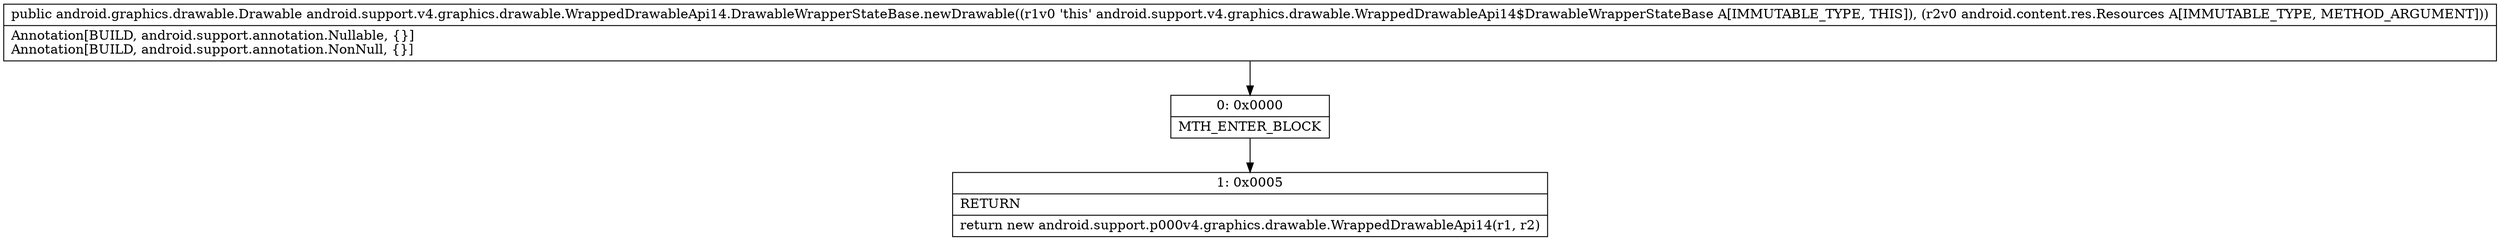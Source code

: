digraph "CFG forandroid.support.v4.graphics.drawable.WrappedDrawableApi14.DrawableWrapperStateBase.newDrawable(Landroid\/content\/res\/Resources;)Landroid\/graphics\/drawable\/Drawable;" {
Node_0 [shape=record,label="{0\:\ 0x0000|MTH_ENTER_BLOCK\l}"];
Node_1 [shape=record,label="{1\:\ 0x0005|RETURN\l|return new android.support.p000v4.graphics.drawable.WrappedDrawableApi14(r1, r2)\l}"];
MethodNode[shape=record,label="{public android.graphics.drawable.Drawable android.support.v4.graphics.drawable.WrappedDrawableApi14.DrawableWrapperStateBase.newDrawable((r1v0 'this' android.support.v4.graphics.drawable.WrappedDrawableApi14$DrawableWrapperStateBase A[IMMUTABLE_TYPE, THIS]), (r2v0 android.content.res.Resources A[IMMUTABLE_TYPE, METHOD_ARGUMENT]))  | Annotation[BUILD, android.support.annotation.Nullable, \{\}]\lAnnotation[BUILD, android.support.annotation.NonNull, \{\}]\l}"];
MethodNode -> Node_0;
Node_0 -> Node_1;
}

